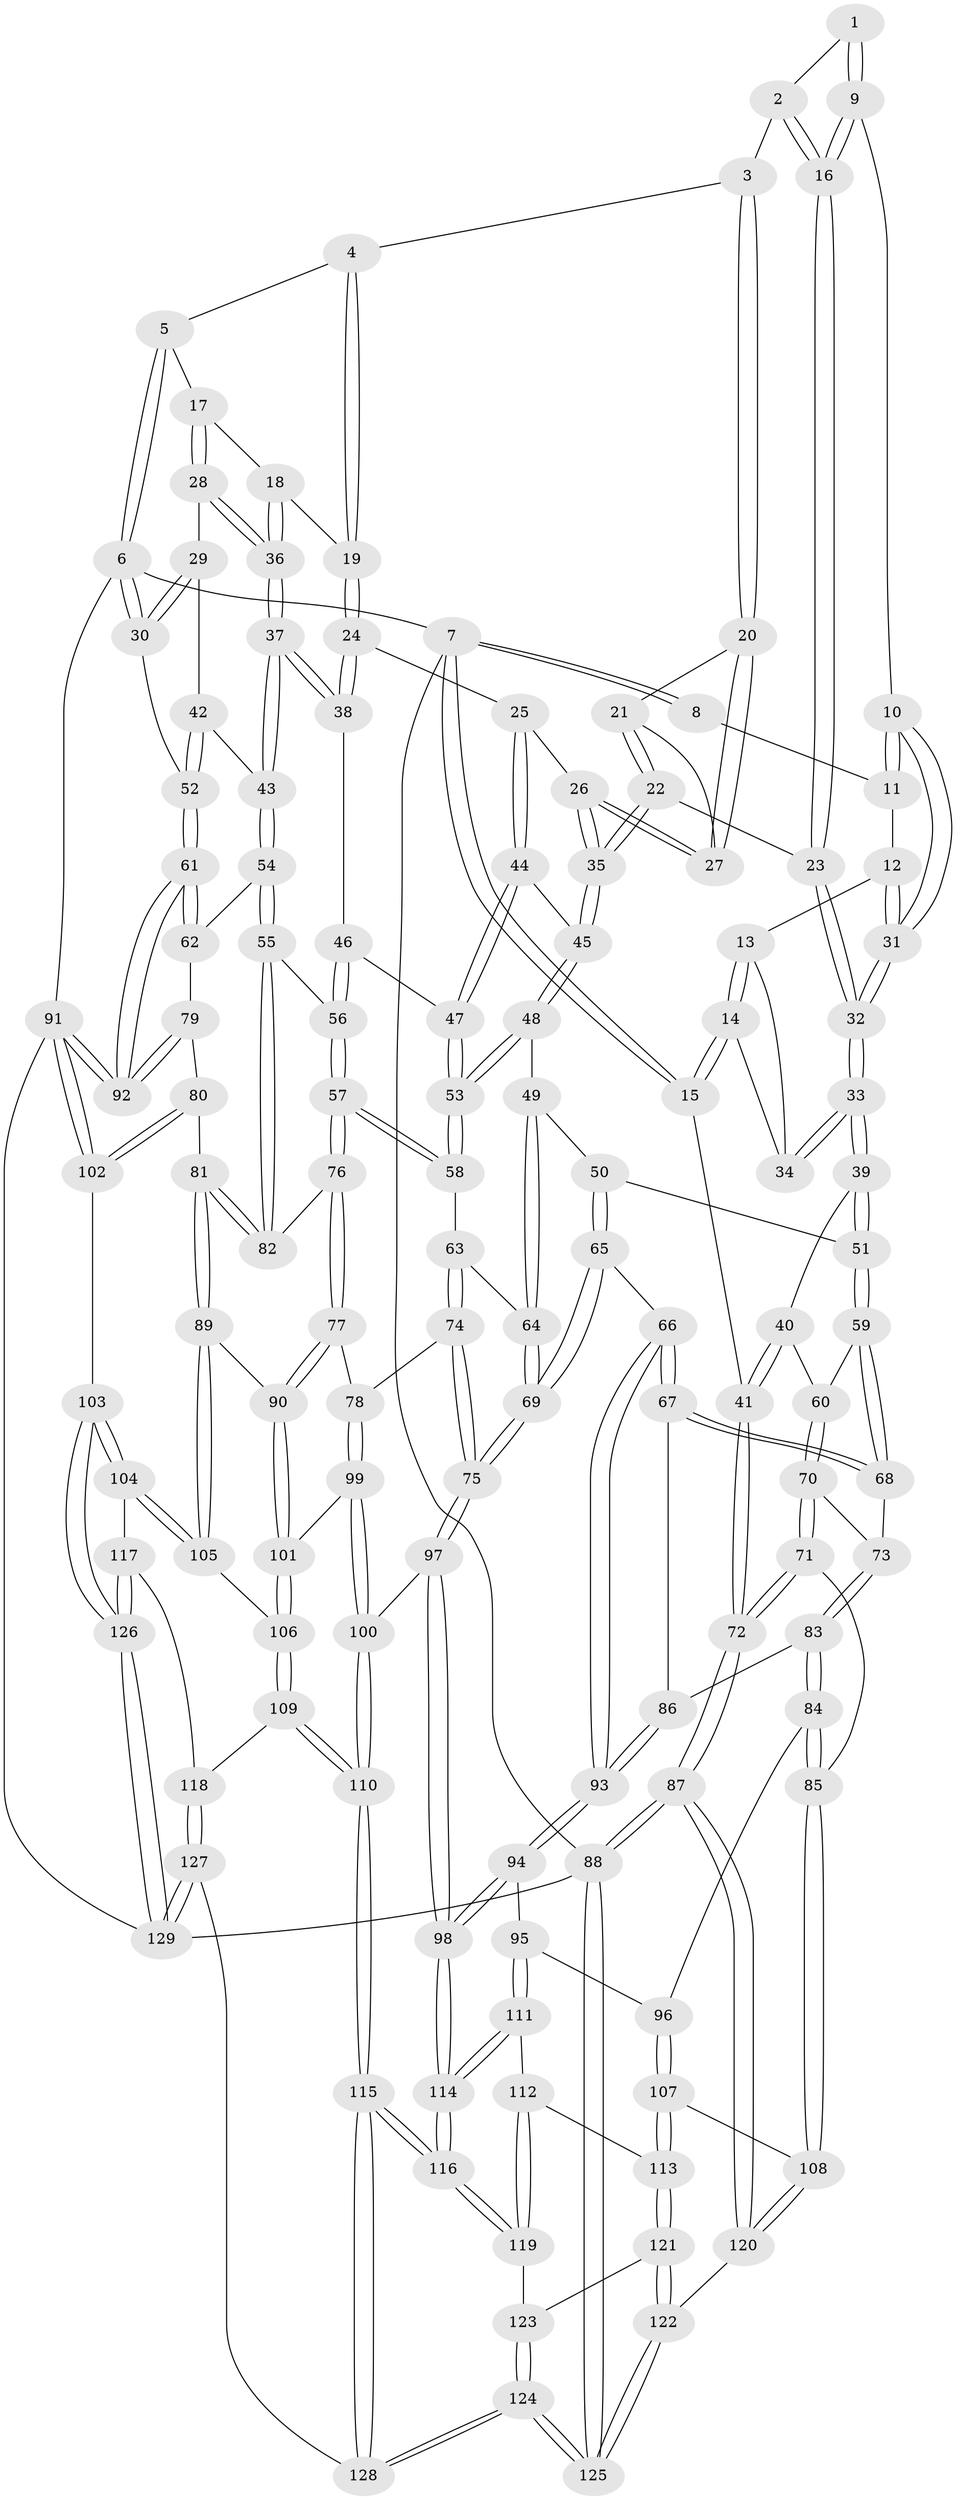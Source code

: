 // Generated by graph-tools (version 1.1) at 2025/51/03/09/25 03:51:00]
// undirected, 129 vertices, 319 edges
graph export_dot {
graph [start="1"]
  node [color=gray90,style=filled];
  1 [pos="+0.38774808952872486+0"];
  2 [pos="+0.4272774193836681+0"];
  3 [pos="+0.5230186775150113+0"];
  4 [pos="+0.6153794036804434+0"];
  5 [pos="+0.7498589466593532+0"];
  6 [pos="+1+0"];
  7 [pos="+0+0"];
  8 [pos="+0.06707652344961114+0"];
  9 [pos="+0.2658484680963078+0.03865607342201436"];
  10 [pos="+0.22675394560251266+0.05217996939081289"];
  11 [pos="+0.11736715825005994+0"];
  12 [pos="+0.12287396486196886+0.037032178635846846"];
  13 [pos="+0.09790338597051818+0.08035828020563283"];
  14 [pos="+0+0.11051762422281422"];
  15 [pos="+0+0.16610514362031872"];
  16 [pos="+0.37416246552752314+0.14707328747567947"];
  17 [pos="+0.7583435599799347+0"];
  18 [pos="+0.7453125765830708+0.07531996586322068"];
  19 [pos="+0.628178834251704+0.1040635901466998"];
  20 [pos="+0.524454287385922+0"];
  21 [pos="+0.4813104726959106+0.08415519065917565"];
  22 [pos="+0.3871356225231063+0.1608100942375041"];
  23 [pos="+0.37454388007854233+0.1507382468958875"];
  24 [pos="+0.5963669189428156+0.15083533260693516"];
  25 [pos="+0.5934865496518564+0.1509701798439419"];
  26 [pos="+0.5783890459907008+0.1446513274120039"];
  27 [pos="+0.5469317004237406+0.0866143769111613"];
  28 [pos="+0.8802958860421131+0.1336039685541775"];
  29 [pos="+0.9130836315208234+0.1278350638179328"];
  30 [pos="+1+0"];
  31 [pos="+0.20583332750869673+0.09503154956351127"];
  32 [pos="+0.21394619469322157+0.18781564875688794"];
  33 [pos="+0.18792407407465253+0.21210999670934974"];
  34 [pos="+0.13678872317352958+0.1431517645824489"];
  35 [pos="+0.39809786368345995+0.1742860129645052"];
  36 [pos="+0.7915851342852096+0.1745333517664029"];
  37 [pos="+0.7623506727578875+0.2400516757340577"];
  38 [pos="+0.7133751583508714+0.24645849253125474"];
  39 [pos="+0.17177449102371398+0.24067509274334034"];
  40 [pos="+0.009887864760654402+0.2708947017228229"];
  41 [pos="+0+0.2036413815930444"];
  42 [pos="+0.9477029825108098+0.2554732626377515"];
  43 [pos="+0.8221620498101151+0.3127647573496745"];
  44 [pos="+0.5428153717230094+0.2549427318517372"];
  45 [pos="+0.4106980050254518+0.22530063179262716"];
  46 [pos="+0.6976522131098588+0.26255785787396585"];
  47 [pos="+0.5669595956973223+0.30569424845909215"];
  48 [pos="+0.40046972663893243+0.3074598465701992"];
  49 [pos="+0.3774309820007917+0.3366659780337308"];
  50 [pos="+0.31943123773167226+0.35184356862318705"];
  51 [pos="+0.22318048361472156+0.32646749877389103"];
  52 [pos="+1+0.3322668632828791"];
  53 [pos="+0.5435885535322351+0.3589569673967402"];
  54 [pos="+0.8411887551789923+0.3966102429563721"];
  55 [pos="+0.8381598005430105+0.3992998334099758"];
  56 [pos="+0.6669956350218291+0.36811983865440084"];
  57 [pos="+0.6279862203661883+0.44300484958944675"];
  58 [pos="+0.5574659987777701+0.4035764076247734"];
  59 [pos="+0.20107117897866966+0.382165353574278"];
  60 [pos="+0.06378053585286314+0.38189952773194036"];
  61 [pos="+1+0.37382837579234623"];
  62 [pos="+0.8626936237386624+0.4053646477675869"];
  63 [pos="+0.48574782892605817+0.4525261469776105"];
  64 [pos="+0.40448631185718353+0.4017864599901203"];
  65 [pos="+0.295985204045686+0.5059024480929163"];
  66 [pos="+0.2559892367901478+0.5101277804099925"];
  67 [pos="+0.2314136267140295+0.4880986456135386"];
  68 [pos="+0.18847765449655687+0.4427496666243873"];
  69 [pos="+0.3540109367666671+0.5317865631279409"];
  70 [pos="+0.07960735595997395+0.44316566018717796"];
  71 [pos="+0+0.6126011153430582"];
  72 [pos="+0+0.6095056753916656"];
  73 [pos="+0.13058812326911237+0.4605236629847359"];
  74 [pos="+0.464791097815901+0.5334780453791351"];
  75 [pos="+0.3861831662154169+0.5659526244842554"];
  76 [pos="+0.6430581821452008+0.46799569533368235"];
  77 [pos="+0.6395654428360781+0.5391209105494651"];
  78 [pos="+0.47827333358752827+0.5396301523328939"];
  79 [pos="+0.9228266004198551+0.538060738560637"];
  80 [pos="+0.8961817247848278+0.6004591923994885"];
  81 [pos="+0.788074694966274+0.5885414653785704"];
  82 [pos="+0.8151192486266295+0.4233891891817756"];
  83 [pos="+0.1241105140214834+0.5432786024283616"];
  84 [pos="+0.05529035302149242+0.6222806646538114"];
  85 [pos="+0+0.6308036764862066"];
  86 [pos="+0.12681171194683577+0.5434376600002391"];
  87 [pos="+0+1"];
  88 [pos="+0+1"];
  89 [pos="+0.7556099234328415+0.6072362304477985"];
  90 [pos="+0.6453992731983295+0.5539516602607589"];
  91 [pos="+1+0.7788325956044515"];
  92 [pos="+1+0.46765218014274657"];
  93 [pos="+0.2249814062890711+0.5619691609302474"];
  94 [pos="+0.20987702084654467+0.6571424179790933"];
  95 [pos="+0.19169530902699147+0.6708623731690453"];
  96 [pos="+0.14169836691516094+0.6541842597494003"];
  97 [pos="+0.37640587910573475+0.658414542038032"];
  98 [pos="+0.37259219993431064+0.6638949189350679"];
  99 [pos="+0.5500574436836564+0.6740572904106595"];
  100 [pos="+0.5469934590943781+0.6779288376524072"];
  101 [pos="+0.5863306146380882+0.6522061215612268"];
  102 [pos="+1+0.7790104058776122"];
  103 [pos="+0.9803030975223309+0.7940685157099814"];
  104 [pos="+0.7915027419117754+0.7496286766019913"];
  105 [pos="+0.7531147606002618+0.6917145557979874"];
  106 [pos="+0.6745244299758966+0.7152703825766167"];
  107 [pos="+0.08176505796058176+0.7838288253712145"];
  108 [pos="+0.06690363515931155+0.7823037900060137"];
  109 [pos="+0.609122825661481+0.849499155712953"];
  110 [pos="+0.5457626237107275+0.8443503984875951"];
  111 [pos="+0.19270267354571033+0.7214530815811554"];
  112 [pos="+0.1843566676203675+0.761530738206772"];
  113 [pos="+0.1435868977975457+0.7928581360093573"];
  114 [pos="+0.3734811542619874+0.7743478341615337"];
  115 [pos="+0.40424346055947985+0.9199129071893143"];
  116 [pos="+0.398758464949865+0.9128392332464141"];
  117 [pos="+0.7013326818923545+0.8607469280807108"];
  118 [pos="+0.6190696662474837+0.8539596076896662"];
  119 [pos="+0.32484388866476627+0.8843621925500793"];
  120 [pos="+0.06641097941890105+0.7834964557397448"];
  121 [pos="+0.14498208133501705+0.8756307716009476"];
  122 [pos="+0+0.9933001433824453"];
  123 [pos="+0.18224894908181885+0.8890398156257632"];
  124 [pos="+0.17055351787658277+1"];
  125 [pos="+0+1"];
  126 [pos="+0.8294172516491313+0.9926993353356769"];
  127 [pos="+0.7038228754043854+1"];
  128 [pos="+0.3822400198968179+1"];
  129 [pos="+0.8024961400764105+1"];
  1 -- 2;
  1 -- 9;
  1 -- 9;
  2 -- 3;
  2 -- 16;
  2 -- 16;
  3 -- 4;
  3 -- 20;
  3 -- 20;
  4 -- 5;
  4 -- 19;
  4 -- 19;
  5 -- 6;
  5 -- 6;
  5 -- 17;
  6 -- 7;
  6 -- 30;
  6 -- 30;
  6 -- 91;
  7 -- 8;
  7 -- 8;
  7 -- 15;
  7 -- 15;
  7 -- 88;
  8 -- 11;
  9 -- 10;
  9 -- 16;
  9 -- 16;
  10 -- 11;
  10 -- 11;
  10 -- 31;
  10 -- 31;
  11 -- 12;
  12 -- 13;
  12 -- 31;
  12 -- 31;
  13 -- 14;
  13 -- 14;
  13 -- 34;
  14 -- 15;
  14 -- 15;
  14 -- 34;
  15 -- 41;
  16 -- 23;
  16 -- 23;
  17 -- 18;
  17 -- 28;
  17 -- 28;
  18 -- 19;
  18 -- 36;
  18 -- 36;
  19 -- 24;
  19 -- 24;
  20 -- 21;
  20 -- 27;
  20 -- 27;
  21 -- 22;
  21 -- 22;
  21 -- 27;
  22 -- 23;
  22 -- 35;
  22 -- 35;
  23 -- 32;
  23 -- 32;
  24 -- 25;
  24 -- 38;
  24 -- 38;
  25 -- 26;
  25 -- 44;
  25 -- 44;
  26 -- 27;
  26 -- 27;
  26 -- 35;
  26 -- 35;
  28 -- 29;
  28 -- 36;
  28 -- 36;
  29 -- 30;
  29 -- 30;
  29 -- 42;
  30 -- 52;
  31 -- 32;
  31 -- 32;
  32 -- 33;
  32 -- 33;
  33 -- 34;
  33 -- 34;
  33 -- 39;
  33 -- 39;
  35 -- 45;
  35 -- 45;
  36 -- 37;
  36 -- 37;
  37 -- 38;
  37 -- 38;
  37 -- 43;
  37 -- 43;
  38 -- 46;
  39 -- 40;
  39 -- 51;
  39 -- 51;
  40 -- 41;
  40 -- 41;
  40 -- 60;
  41 -- 72;
  41 -- 72;
  42 -- 43;
  42 -- 52;
  42 -- 52;
  43 -- 54;
  43 -- 54;
  44 -- 45;
  44 -- 47;
  44 -- 47;
  45 -- 48;
  45 -- 48;
  46 -- 47;
  46 -- 56;
  46 -- 56;
  47 -- 53;
  47 -- 53;
  48 -- 49;
  48 -- 53;
  48 -- 53;
  49 -- 50;
  49 -- 64;
  49 -- 64;
  50 -- 51;
  50 -- 65;
  50 -- 65;
  51 -- 59;
  51 -- 59;
  52 -- 61;
  52 -- 61;
  53 -- 58;
  53 -- 58;
  54 -- 55;
  54 -- 55;
  54 -- 62;
  55 -- 56;
  55 -- 82;
  55 -- 82;
  56 -- 57;
  56 -- 57;
  57 -- 58;
  57 -- 58;
  57 -- 76;
  57 -- 76;
  58 -- 63;
  59 -- 60;
  59 -- 68;
  59 -- 68;
  60 -- 70;
  60 -- 70;
  61 -- 62;
  61 -- 62;
  61 -- 92;
  61 -- 92;
  62 -- 79;
  63 -- 64;
  63 -- 74;
  63 -- 74;
  64 -- 69;
  64 -- 69;
  65 -- 66;
  65 -- 69;
  65 -- 69;
  66 -- 67;
  66 -- 67;
  66 -- 93;
  66 -- 93;
  67 -- 68;
  67 -- 68;
  67 -- 86;
  68 -- 73;
  69 -- 75;
  69 -- 75;
  70 -- 71;
  70 -- 71;
  70 -- 73;
  71 -- 72;
  71 -- 72;
  71 -- 85;
  72 -- 87;
  72 -- 87;
  73 -- 83;
  73 -- 83;
  74 -- 75;
  74 -- 75;
  74 -- 78;
  75 -- 97;
  75 -- 97;
  76 -- 77;
  76 -- 77;
  76 -- 82;
  77 -- 78;
  77 -- 90;
  77 -- 90;
  78 -- 99;
  78 -- 99;
  79 -- 80;
  79 -- 92;
  79 -- 92;
  80 -- 81;
  80 -- 102;
  80 -- 102;
  81 -- 82;
  81 -- 82;
  81 -- 89;
  81 -- 89;
  83 -- 84;
  83 -- 84;
  83 -- 86;
  84 -- 85;
  84 -- 85;
  84 -- 96;
  85 -- 108;
  85 -- 108;
  86 -- 93;
  86 -- 93;
  87 -- 88;
  87 -- 88;
  87 -- 120;
  87 -- 120;
  88 -- 125;
  88 -- 125;
  88 -- 129;
  89 -- 90;
  89 -- 105;
  89 -- 105;
  90 -- 101;
  90 -- 101;
  91 -- 92;
  91 -- 92;
  91 -- 102;
  91 -- 102;
  91 -- 129;
  93 -- 94;
  93 -- 94;
  94 -- 95;
  94 -- 98;
  94 -- 98;
  95 -- 96;
  95 -- 111;
  95 -- 111;
  96 -- 107;
  96 -- 107;
  97 -- 98;
  97 -- 98;
  97 -- 100;
  98 -- 114;
  98 -- 114;
  99 -- 100;
  99 -- 100;
  99 -- 101;
  100 -- 110;
  100 -- 110;
  101 -- 106;
  101 -- 106;
  102 -- 103;
  103 -- 104;
  103 -- 104;
  103 -- 126;
  103 -- 126;
  104 -- 105;
  104 -- 105;
  104 -- 117;
  105 -- 106;
  106 -- 109;
  106 -- 109;
  107 -- 108;
  107 -- 113;
  107 -- 113;
  108 -- 120;
  108 -- 120;
  109 -- 110;
  109 -- 110;
  109 -- 118;
  110 -- 115;
  110 -- 115;
  111 -- 112;
  111 -- 114;
  111 -- 114;
  112 -- 113;
  112 -- 119;
  112 -- 119;
  113 -- 121;
  113 -- 121;
  114 -- 116;
  114 -- 116;
  115 -- 116;
  115 -- 116;
  115 -- 128;
  115 -- 128;
  116 -- 119;
  116 -- 119;
  117 -- 118;
  117 -- 126;
  117 -- 126;
  118 -- 127;
  118 -- 127;
  119 -- 123;
  120 -- 122;
  121 -- 122;
  121 -- 122;
  121 -- 123;
  122 -- 125;
  122 -- 125;
  123 -- 124;
  123 -- 124;
  124 -- 125;
  124 -- 125;
  124 -- 128;
  124 -- 128;
  126 -- 129;
  126 -- 129;
  127 -- 128;
  127 -- 129;
  127 -- 129;
}
